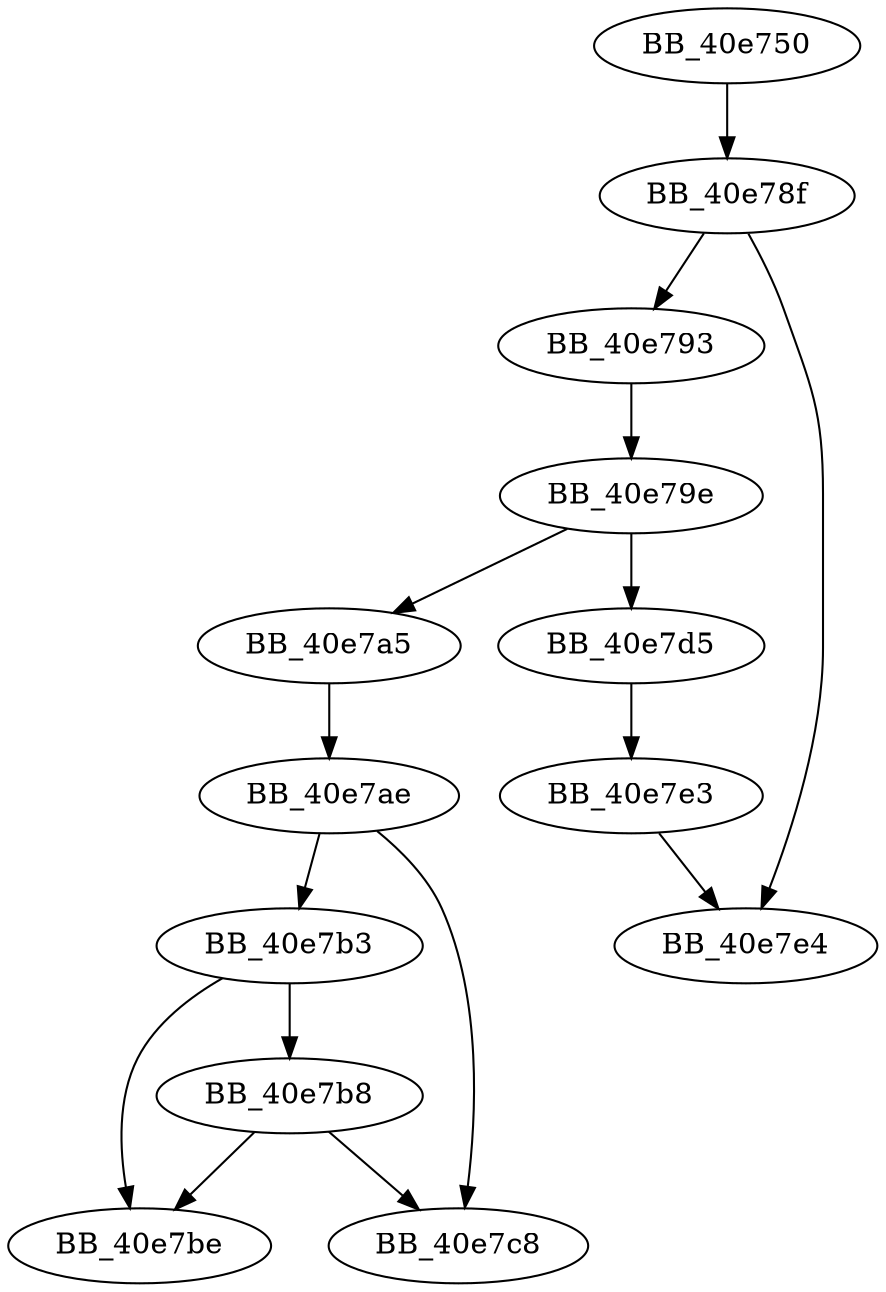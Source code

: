 DiGraph sub_40E750{
BB_40e750->BB_40e78f
BB_40e78f->BB_40e793
BB_40e78f->BB_40e7e4
BB_40e793->BB_40e79e
BB_40e79e->BB_40e7a5
BB_40e79e->BB_40e7d5
BB_40e7a5->BB_40e7ae
BB_40e7ae->BB_40e7b3
BB_40e7ae->BB_40e7c8
BB_40e7b3->BB_40e7b8
BB_40e7b3->BB_40e7be
BB_40e7b8->BB_40e7be
BB_40e7b8->BB_40e7c8
BB_40e7d5->BB_40e7e3
BB_40e7e3->BB_40e7e4
}
